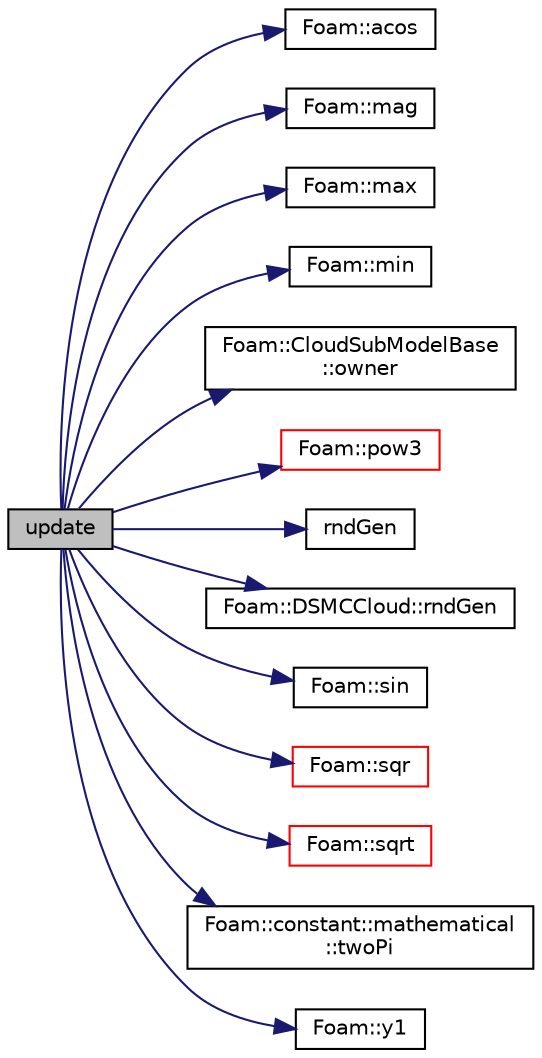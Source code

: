 digraph "update"
{
  bgcolor="transparent";
  edge [fontname="Helvetica",fontsize="10",labelfontname="Helvetica",labelfontsize="10"];
  node [fontname="Helvetica",fontsize="10",shape=record];
  rankdir="LR";
  Node1 [label="update",height=0.2,width=0.4,color="black", fillcolor="grey75", style="filled", fontcolor="black"];
  Node1 -> Node2 [color="midnightblue",fontsize="10",style="solid",fontname="Helvetica"];
  Node2 [label="Foam::acos",height=0.2,width=0.4,color="black",URL="$a10936.html#af1788b4e662ef398105742fd8bc861fc"];
  Node1 -> Node3 [color="midnightblue",fontsize="10",style="solid",fontname="Helvetica"];
  Node3 [label="Foam::mag",height=0.2,width=0.4,color="black",URL="$a10936.html#a929da2a3fdcf3dacbbe0487d3a330dae"];
  Node1 -> Node4 [color="midnightblue",fontsize="10",style="solid",fontname="Helvetica"];
  Node4 [label="Foam::max",height=0.2,width=0.4,color="black",URL="$a10936.html#ac993e906cf2774ae77e666bc24e81733"];
  Node1 -> Node5 [color="midnightblue",fontsize="10",style="solid",fontname="Helvetica"];
  Node5 [label="Foam::min",height=0.2,width=0.4,color="black",URL="$a10936.html#a253e112ad2d56d96230ff39ea7f442dc"];
  Node1 -> Node6 [color="midnightblue",fontsize="10",style="solid",fontname="Helvetica"];
  Node6 [label="Foam::CloudSubModelBase\l::owner",height=0.2,width=0.4,color="black",URL="$a00286.html#a6335ee485deb9e618ac66a9dc32a7a76",tooltip="Return const access to the owner cloud. "];
  Node1 -> Node7 [color="midnightblue",fontsize="10",style="solid",fontname="Helvetica"];
  Node7 [label="Foam::pow3",height=0.2,width=0.4,color="red",URL="$a10936.html#a2e8f5d970ee4fb466536c3c46bae91fe"];
  Node1 -> Node8 [color="midnightblue",fontsize="10",style="solid",fontname="Helvetica"];
  Node8 [label="rndGen",height=0.2,width=0.4,color="black",URL="$a04572.html#a5131998e20f3c5a8bd03cf9b48cc76c7"];
  Node1 -> Node9 [color="midnightblue",fontsize="10",style="solid",fontname="Helvetica"];
  Node9 [label="Foam::DSMCCloud::rndGen",height=0.2,width=0.4,color="black",URL="$a00591.html#a15ae97dd2d17573e849ec14c8ff64df3",tooltip="Return refernce to the random object. "];
  Node1 -> Node10 [color="midnightblue",fontsize="10",style="solid",fontname="Helvetica"];
  Node10 [label="Foam::sin",height=0.2,width=0.4,color="black",URL="$a10936.html#a4517d680df5510934705011b30dcefa6"];
  Node1 -> Node11 [color="midnightblue",fontsize="10",style="solid",fontname="Helvetica"];
  Node11 [label="Foam::sqr",height=0.2,width=0.4,color="red",URL="$a10936.html#a277dc11c581d53826ab5090b08f3b17b"];
  Node1 -> Node12 [color="midnightblue",fontsize="10",style="solid",fontname="Helvetica"];
  Node12 [label="Foam::sqrt",height=0.2,width=0.4,color="red",URL="$a10936.html#a8616bd62eebf2342a80222fecb1bda71"];
  Node1 -> Node13 [color="midnightblue",fontsize="10",style="solid",fontname="Helvetica"];
  Node13 [label="Foam::constant::mathematical\l::twoPi",height=0.2,width=0.4,color="black",URL="$a10948.html#a7574b446d33e802339e1708574670c00"];
  Node1 -> Node14 [color="midnightblue",fontsize="10",style="solid",fontname="Helvetica"];
  Node14 [label="Foam::y1",height=0.2,width=0.4,color="black",URL="$a10936.html#a7e98eb36b7cdbd7648def4d7b3fbe0a7"];
}
